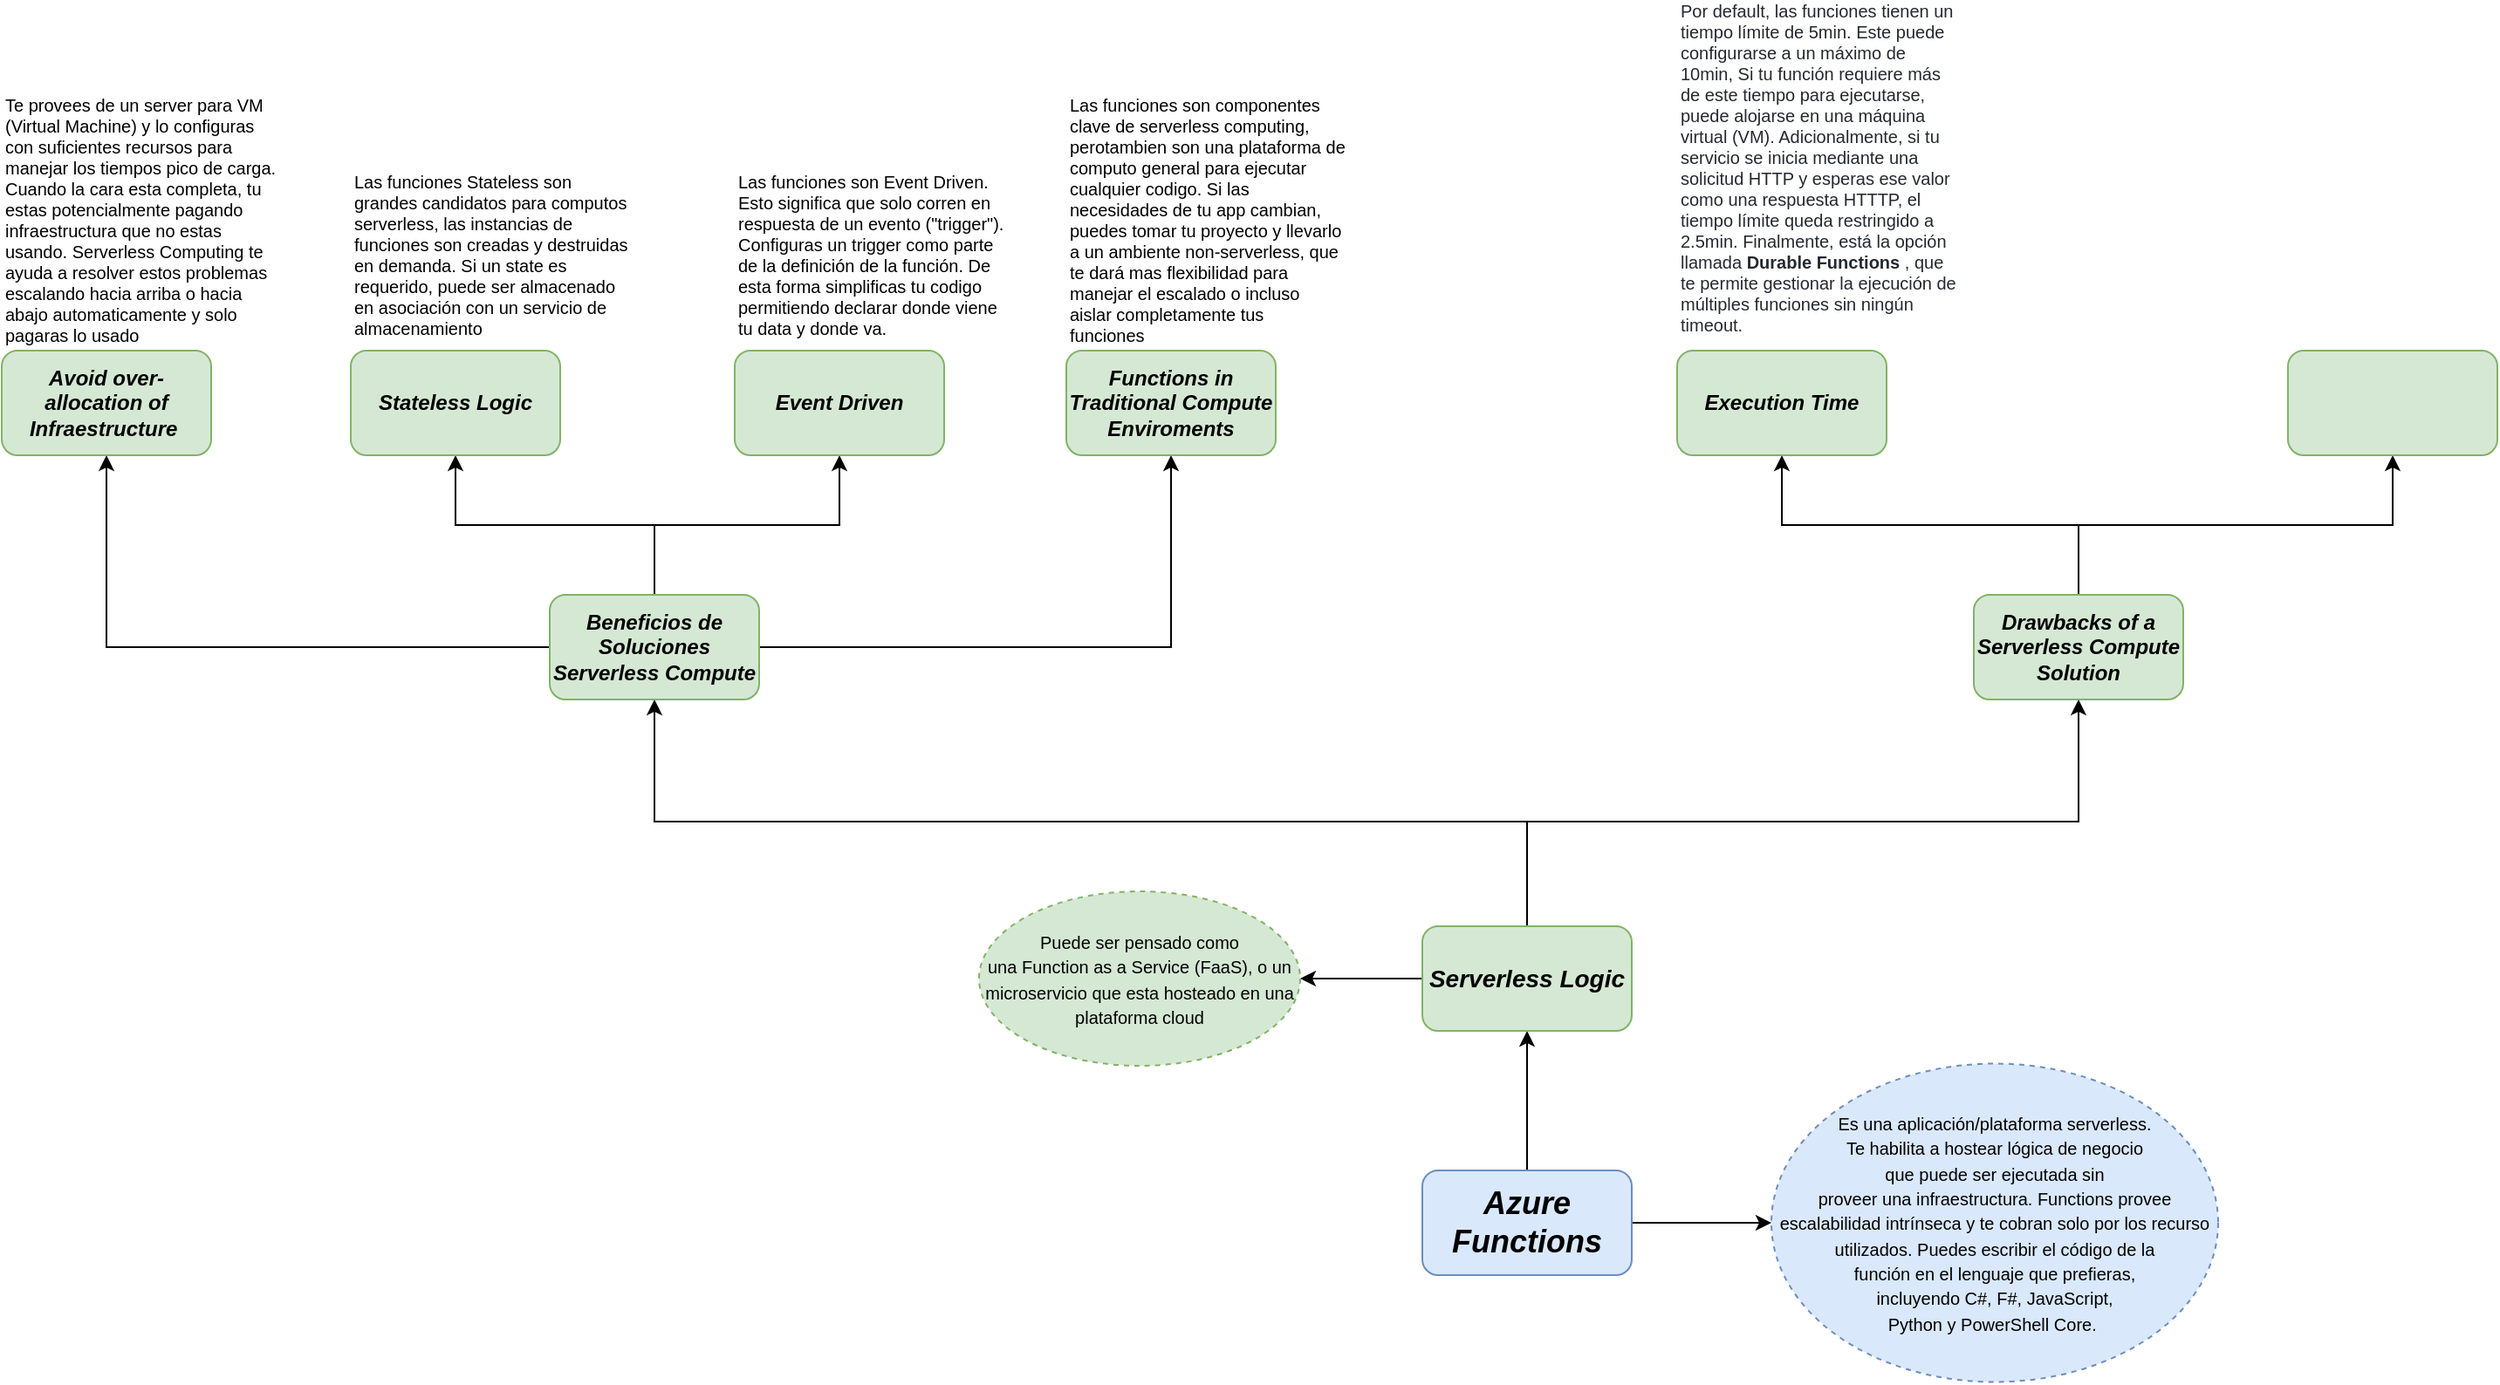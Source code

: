 <mxfile version="15.6.3" type="github">
  <diagram id="oRoor3QD__L9eZZ4H3Ug" name="Page-1">
    <mxGraphModel dx="2249" dy="1935" grid="1" gridSize="10" guides="1" tooltips="1" connect="1" arrows="1" fold="1" page="1" pageScale="1" pageWidth="827" pageHeight="1169" math="0" shadow="0">
      <root>
        <mxCell id="0" />
        <mxCell id="1" parent="0" />
        <mxCell id="viv2s1QD0Q5ynQNhOB1b-4" value="" style="edgeStyle=orthogonalEdgeStyle;rounded=0;orthogonalLoop=1;jettySize=auto;html=1;fontSize=18;" parent="1" source="viv2s1QD0Q5ynQNhOB1b-2" target="viv2s1QD0Q5ynQNhOB1b-3" edge="1">
          <mxGeometry relative="1" as="geometry" />
        </mxCell>
        <mxCell id="viv2s1QD0Q5ynQNhOB1b-8" value="" style="edgeStyle=orthogonalEdgeStyle;rounded=0;orthogonalLoop=1;jettySize=auto;html=1;fontSize=14;" parent="1" source="viv2s1QD0Q5ynQNhOB1b-2" target="viv2s1QD0Q5ynQNhOB1b-7" edge="1">
          <mxGeometry relative="1" as="geometry">
            <Array as="points">
              <mxPoint x="540" y="310" />
              <mxPoint x="540" y="310" />
            </Array>
          </mxGeometry>
        </mxCell>
        <mxCell id="viv2s1QD0Q5ynQNhOB1b-2" value="&lt;b&gt;&lt;i&gt;&lt;font style=&quot;font-size: 18px&quot;&gt;Azure Functions&lt;/font&gt;&lt;/i&gt;&lt;/b&gt;" style="rounded=1;whiteSpace=wrap;html=1;fillColor=#dae8fc;strokeColor=#6c8ebf;" parent="1" vertex="1">
          <mxGeometry x="354" y="280" width="120" height="60" as="geometry" />
        </mxCell>
        <mxCell id="viv2s1QD0Q5ynQNhOB1b-6" value="" style="edgeStyle=orthogonalEdgeStyle;rounded=0;orthogonalLoop=1;jettySize=auto;html=1;fontSize=14;" parent="1" source="viv2s1QD0Q5ynQNhOB1b-3" target="viv2s1QD0Q5ynQNhOB1b-5" edge="1">
          <mxGeometry relative="1" as="geometry">
            <Array as="points">
              <mxPoint x="414" y="80" />
              <mxPoint x="-86" y="80" />
            </Array>
          </mxGeometry>
        </mxCell>
        <mxCell id="viv2s1QD0Q5ynQNhOB1b-10" value="" style="edgeStyle=orthogonalEdgeStyle;rounded=0;orthogonalLoop=1;jettySize=auto;html=1;fontSize=10;" parent="1" source="viv2s1QD0Q5ynQNhOB1b-3" target="viv2s1QD0Q5ynQNhOB1b-9" edge="1">
          <mxGeometry relative="1" as="geometry" />
        </mxCell>
        <mxCell id="viv2s1QD0Q5ynQNhOB1b-26" value="" style="edgeStyle=orthogonalEdgeStyle;rounded=0;orthogonalLoop=1;jettySize=auto;html=1;fontSize=10;" parent="1" source="viv2s1QD0Q5ynQNhOB1b-3" target="viv2s1QD0Q5ynQNhOB1b-25" edge="1">
          <mxGeometry relative="1" as="geometry">
            <Array as="points">
              <mxPoint x="414" y="80" />
              <mxPoint x="730" y="80" />
            </Array>
          </mxGeometry>
        </mxCell>
        <mxCell id="viv2s1QD0Q5ynQNhOB1b-3" value="&lt;font style=&quot;font-size: 14px&quot;&gt;&lt;b&gt;&lt;i&gt;Serverless Logic&lt;/i&gt;&lt;/b&gt;&lt;/font&gt;" style="whiteSpace=wrap;html=1;rounded=1;strokeColor=#82b366;fillColor=#d5e8d4;" parent="1" vertex="1">
          <mxGeometry x="354" y="140" width="120" height="60" as="geometry" />
        </mxCell>
        <mxCell id="viv2s1QD0Q5ynQNhOB1b-12" value="" style="edgeStyle=orthogonalEdgeStyle;rounded=0;orthogonalLoop=1;jettySize=auto;html=1;fontSize=10;" parent="1" source="viv2s1QD0Q5ynQNhOB1b-5" target="viv2s1QD0Q5ynQNhOB1b-11" edge="1">
          <mxGeometry relative="1" as="geometry" />
        </mxCell>
        <mxCell id="viv2s1QD0Q5ynQNhOB1b-14" value="" style="edgeStyle=orthogonalEdgeStyle;rounded=0;orthogonalLoop=1;jettySize=auto;html=1;fontSize=10;" parent="1" source="viv2s1QD0Q5ynQNhOB1b-5" target="viv2s1QD0Q5ynQNhOB1b-13" edge="1">
          <mxGeometry relative="1" as="geometry" />
        </mxCell>
        <mxCell id="viv2s1QD0Q5ynQNhOB1b-16" value="" style="edgeStyle=orthogonalEdgeStyle;rounded=0;orthogonalLoop=1;jettySize=auto;html=1;fontSize=10;" parent="1" source="viv2s1QD0Q5ynQNhOB1b-5" target="viv2s1QD0Q5ynQNhOB1b-15" edge="1">
          <mxGeometry relative="1" as="geometry" />
        </mxCell>
        <mxCell id="viv2s1QD0Q5ynQNhOB1b-18" value="" style="edgeStyle=orthogonalEdgeStyle;rounded=0;orthogonalLoop=1;jettySize=auto;html=1;fontSize=10;" parent="1" source="viv2s1QD0Q5ynQNhOB1b-5" target="viv2s1QD0Q5ynQNhOB1b-17" edge="1">
          <mxGeometry relative="1" as="geometry" />
        </mxCell>
        <mxCell id="viv2s1QD0Q5ynQNhOB1b-5" value="&lt;b&gt;&lt;i&gt;Beneficios de Soluciones Serverless Compute&lt;/i&gt;&lt;/b&gt;" style="whiteSpace=wrap;html=1;rounded=1;strokeColor=#82b366;fillColor=#d5e8d4;" parent="1" vertex="1">
          <mxGeometry x="-146" y="-50" width="120" height="60" as="geometry" />
        </mxCell>
        <mxCell id="viv2s1QD0Q5ynQNhOB1b-7" value="&lt;font style=&quot;font-size: 10px&quot;&gt;Es una aplicación/plataforma serverless. &lt;br&gt;Te habilita a hostear lógica de negocio &lt;br&gt;que puede ser ejecutada sin &lt;br&gt;proveer una infraestructura. Functions provee escalabilidad intrínseca y te cobran solo por los recurso utilizados. Puedes escribir el código de la &lt;br&gt;función en el lenguaje que prefieras, &lt;br&gt;incluyendo C#, F#, JavaScript, &lt;br&gt;Python y PowerShell Core.&amp;nbsp;&lt;/font&gt;" style="ellipse;whiteSpace=wrap;html=1;rounded=1;strokeColor=#6c8ebf;fillColor=#dae8fc;dashed=1;" parent="1" vertex="1">
          <mxGeometry x="554" y="218.75" width="256" height="182.5" as="geometry" />
        </mxCell>
        <mxCell id="viv2s1QD0Q5ynQNhOB1b-9" value="&lt;font style=&quot;font-size: 10px&quot;&gt;Puede ser pensado como &lt;br&gt;una Function as a Service (FaaS), o un microservicio que esta hosteado en una plataforma cloud&lt;/font&gt;" style="ellipse;whiteSpace=wrap;html=1;rounded=1;strokeColor=#82b366;fillColor=#d5e8d4;dashed=1;" parent="1" vertex="1">
          <mxGeometry x="100" y="120" width="184" height="100" as="geometry" />
        </mxCell>
        <mxCell id="viv2s1QD0Q5ynQNhOB1b-11" value="&lt;b&gt;&lt;i&gt;Event Driven&lt;/i&gt;&lt;/b&gt;" style="whiteSpace=wrap;html=1;rounded=1;strokeColor=#82b366;fillColor=#d5e8d4;" parent="1" vertex="1">
          <mxGeometry x="-40" y="-190" width="120" height="60" as="geometry" />
        </mxCell>
        <mxCell id="viv2s1QD0Q5ynQNhOB1b-13" value="&lt;b&gt;&lt;i&gt;Stateless Logic&lt;/i&gt;&lt;/b&gt;" style="whiteSpace=wrap;html=1;rounded=1;strokeColor=#82b366;fillColor=#d5e8d4;" parent="1" vertex="1">
          <mxGeometry x="-260" y="-190" width="120" height="60" as="geometry" />
        </mxCell>
        <mxCell id="viv2s1QD0Q5ynQNhOB1b-15" value="&lt;b&gt;&lt;i&gt;Avoid over-allocation of Infraestructure&lt;/i&gt;&lt;/b&gt;&amp;nbsp;" style="whiteSpace=wrap;html=1;rounded=1;strokeColor=#82b366;fillColor=#d5e8d4;" parent="1" vertex="1">
          <mxGeometry x="-460" y="-190" width="120" height="60" as="geometry" />
        </mxCell>
        <mxCell id="viv2s1QD0Q5ynQNhOB1b-17" value="&lt;b&gt;&lt;i&gt;Functions in Traditional Compute Enviroments&lt;/i&gt;&lt;/b&gt;" style="whiteSpace=wrap;html=1;rounded=1;strokeColor=#82b366;fillColor=#d5e8d4;" parent="1" vertex="1">
          <mxGeometry x="150" y="-190" width="120" height="60" as="geometry" />
        </mxCell>
        <mxCell id="viv2s1QD0Q5ynQNhOB1b-21" value="Te provees de un server para VM (Virtual Machine) y lo configuras con suficientes recursos para manejar los tiempos pico de carga. Cuando la cara esta completa, tu estas potencialmente pagando infraestructura que no estas usando. Serverless Computing te ayuda a resolver estos problemas escalando hacia arriba o hacia abajo automaticamente y solo pagaras lo usado" style="text;html=1;strokeColor=none;fillColor=none;align=left;verticalAlign=middle;whiteSpace=wrap;rounded=0;dashed=1;fontSize=10;" parent="1" vertex="1">
          <mxGeometry x="-460" y="-280" width="160" height="30" as="geometry" />
        </mxCell>
        <mxCell id="viv2s1QD0Q5ynQNhOB1b-22" value="Las funciones Stateless son grandes candidatos para computos serverless, las instancias de funciones son creadas y destruidas en demanda. Si un state es requerido, puede ser almacenado en asociación con un servicio de almacenamiento" style="text;html=1;strokeColor=none;fillColor=none;align=left;verticalAlign=middle;whiteSpace=wrap;rounded=0;dashed=1;fontSize=10;" parent="1" vertex="1">
          <mxGeometry x="-260" y="-260" width="160" height="30" as="geometry" />
        </mxCell>
        <mxCell id="viv2s1QD0Q5ynQNhOB1b-23" value="Las funciones son Event Driven. Esto significa que solo corren en respuesta de un evento (&quot;trigger&quot;). Configuras un trigger como parte de la definición de la función. De esta forma simplificas tu codigo permitiendo declarar donde viene tu data y donde va.&amp;nbsp;&amp;nbsp;" style="text;html=1;strokeColor=none;fillColor=none;align=left;verticalAlign=middle;whiteSpace=wrap;rounded=0;dashed=1;fontSize=10;" parent="1" vertex="1">
          <mxGeometry x="-40" y="-260" width="160" height="30" as="geometry" />
        </mxCell>
        <mxCell id="viv2s1QD0Q5ynQNhOB1b-24" value="Las funciones son componentes clave de serverless computing, perotambien son una plataforma de computo general para ejecutar cualquier codigo. Si las necesidades de tu app cambian, puedes tomar tu proyecto y llevarlo a un ambiente non-serverless, que te dará mas flexibilidad para manejar el escalado o incluso aislar completamente tus funciones&amp;nbsp;" style="text;html=1;strokeColor=none;fillColor=none;align=left;verticalAlign=middle;whiteSpace=wrap;rounded=0;dashed=1;fontSize=10;" parent="1" vertex="1">
          <mxGeometry x="150" y="-280" width="160" height="30" as="geometry" />
        </mxCell>
        <mxCell id="viv2s1QD0Q5ynQNhOB1b-28" value="" style="edgeStyle=orthogonalEdgeStyle;rounded=0;orthogonalLoop=1;jettySize=auto;html=1;fontSize=10;" parent="1" source="viv2s1QD0Q5ynQNhOB1b-25" target="viv2s1QD0Q5ynQNhOB1b-27" edge="1">
          <mxGeometry relative="1" as="geometry">
            <Array as="points">
              <mxPoint x="730" y="-90" />
              <mxPoint x="560" y="-90" />
            </Array>
          </mxGeometry>
        </mxCell>
        <mxCell id="viv2s1QD0Q5ynQNhOB1b-30" value="" style="edgeStyle=orthogonalEdgeStyle;rounded=0;orthogonalLoop=1;jettySize=auto;html=1;fontSize=10;" parent="1" source="viv2s1QD0Q5ynQNhOB1b-25" target="viv2s1QD0Q5ynQNhOB1b-29" edge="1">
          <mxGeometry relative="1" as="geometry">
            <Array as="points">
              <mxPoint x="730" y="-90" />
              <mxPoint x="910" y="-90" />
            </Array>
          </mxGeometry>
        </mxCell>
        <mxCell id="viv2s1QD0Q5ynQNhOB1b-25" value="&lt;b&gt;&lt;i&gt;Drawbacks of a Serverless Compute Solution&lt;/i&gt;&lt;/b&gt;" style="whiteSpace=wrap;html=1;rounded=1;strokeColor=#82b366;fillColor=#d5e8d4;" parent="1" vertex="1">
          <mxGeometry x="670" y="-50" width="120" height="60" as="geometry" />
        </mxCell>
        <mxCell id="viv2s1QD0Q5ynQNhOB1b-27" value="&lt;i&gt;&lt;b&gt;Execution Time&lt;/b&gt;&lt;/i&gt;" style="whiteSpace=wrap;html=1;rounded=1;strokeColor=#82b366;fillColor=#d5e8d4;" parent="1" vertex="1">
          <mxGeometry x="500" y="-190" width="120" height="60" as="geometry" />
        </mxCell>
        <mxCell id="viv2s1QD0Q5ynQNhOB1b-29" value="" style="whiteSpace=wrap;html=1;rounded=1;strokeColor=#82b366;fillColor=#d5e8d4;" parent="1" vertex="1">
          <mxGeometry x="850" y="-190" width="120" height="60" as="geometry" />
        </mxCell>
        <mxCell id="viv2s1QD0Q5ynQNhOB1b-31" value="&lt;font style=&quot;font-size: 10px&quot;&gt;&lt;span style=&quot;color: rgb(36 , 41 , 47) ; background-color: rgb(255 , 255 , 255)&quot;&gt;Por default, las funciones tienen un tiempo límite de 5min. Este puede configurarse a un máximo de 10min, Si tu función requiere más de este tiempo para ejecutarse, puede alojarse en una máquina virtual (VM). Adicionalmente, si tu servicio se inicia mediante una solicitud HTTP y esperas ese valor como una respuesta HTTTP, el tiempo límite queda restringido a 2.5min. Finalmente, está la opción llamada&amp;nbsp;&lt;/span&gt;&lt;span style=&quot;box-sizing: border-box ; font-weight: 600 ; color: rgb(36 , 41 , 47) ; background-color: rgb(255 , 255 , 255)&quot;&gt;Durable Functions&lt;/span&gt;&lt;span style=&quot;color: rgb(36 , 41 , 47) ; background-color: rgb(255 , 255 , 255)&quot;&gt;&amp;nbsp;, que te permite gestionar la ejecución de múltiples funciones sin ningún timeout.&lt;/span&gt;&lt;/font&gt;" style="text;html=1;strokeColor=none;fillColor=none;align=left;verticalAlign=middle;whiteSpace=wrap;rounded=0;dashed=1;fontSize=10;" parent="1" vertex="1">
          <mxGeometry x="500" y="-310" width="160" height="30" as="geometry" />
        </mxCell>
      </root>
    </mxGraphModel>
  </diagram>
</mxfile>

